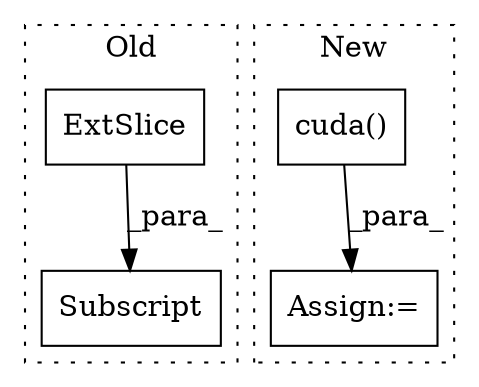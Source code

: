 digraph G {
subgraph cluster0 {
1 [label="ExtSlice" a="85" s="7216" l="14" shape="box"];
3 [label="Subscript" a="63" s="7216,0" l="26,0" shape="box"];
label = "Old";
style="dotted";
}
subgraph cluster1 {
2 [label="cuda()" a="75" s="10084" l="22" shape="box"];
4 [label="Assign:=" a="68" s="10057" l="4" shape="box"];
label = "New";
style="dotted";
}
1 -> 3 [label="_para_"];
2 -> 4 [label="_para_"];
}